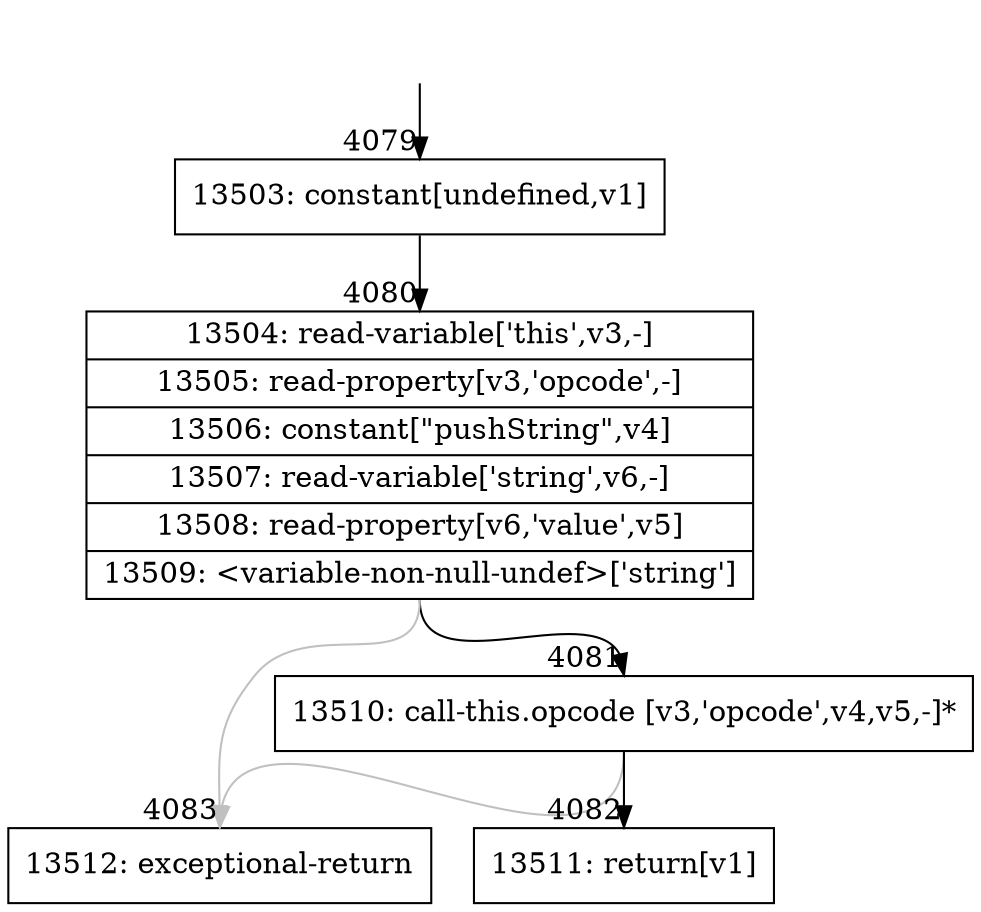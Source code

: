 digraph {
rankdir="TD"
BB_entry164[shape=none,label=""];
BB_entry164 -> BB4079 [tailport=s, headport=n, headlabel="    4079"]
BB4079 [shape=record label="{13503: constant[undefined,v1]}" ] 
BB4079 -> BB4080 [tailport=s, headport=n, headlabel="      4080"]
BB4080 [shape=record label="{13504: read-variable['this',v3,-]|13505: read-property[v3,'opcode',-]|13506: constant[\"pushString\",v4]|13507: read-variable['string',v6,-]|13508: read-property[v6,'value',v5]|13509: \<variable-non-null-undef\>['string']}" ] 
BB4080 -> BB4081 [tailport=s, headport=n, headlabel="      4081"]
BB4080 -> BB4083 [tailport=s, headport=n, color=gray, headlabel="      4083"]
BB4081 [shape=record label="{13510: call-this.opcode [v3,'opcode',v4,v5,-]*}" ] 
BB4081 -> BB4082 [tailport=s, headport=n, headlabel="      4082"]
BB4081 -> BB4083 [tailport=s, headport=n, color=gray]
BB4082 [shape=record label="{13511: return[v1]}" ] 
BB4083 [shape=record label="{13512: exceptional-return}" ] 
//#$~ 2212
}
